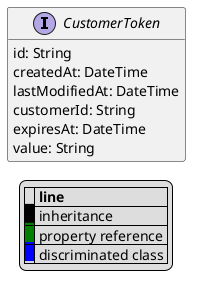 @startuml

hide empty fields
hide empty methods
legend
|= |= line |
|<back:black>   </back>| inheritance |
|<back:green>   </back>| property reference |
|<back:blue>   </back>| discriminated class |
endlegend
interface CustomerToken [[CustomerToken.svg]]  {
    id: String
    createdAt: DateTime
    lastModifiedAt: DateTime
    customerId: String
    expiresAt: DateTime
    value: String
}






@enduml
